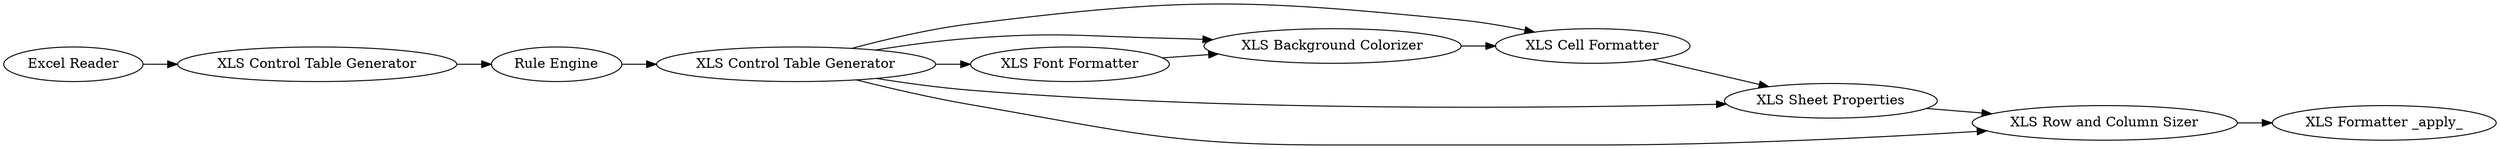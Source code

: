 digraph {
	4 -> 7
	7 -> 8
	4 -> 5
	8 -> 9
	4 -> 8
	3 -> 4
	5 -> 6
	1 -> 2
	9 -> 10
	2 -> 3
	6 -> 7
	4 -> 6
	4 -> 9
	5 [label="XLS Font Formatter"]
	1 [label="Excel Reader"]
	7 [label="XLS Cell Formatter"]
	9 [label="XLS Row and Column Sizer"]
	4 [label="XLS Control Table Generator"]
	6 [label="XLS Background Colorizer"]
	8 [label="XLS Sheet Properties"]
	3 [label="Rule Engine"]
	2 [label="XLS Control Table Generator"]
	10 [label="XLS Formatter _apply_"]
	rankdir=LR
}
